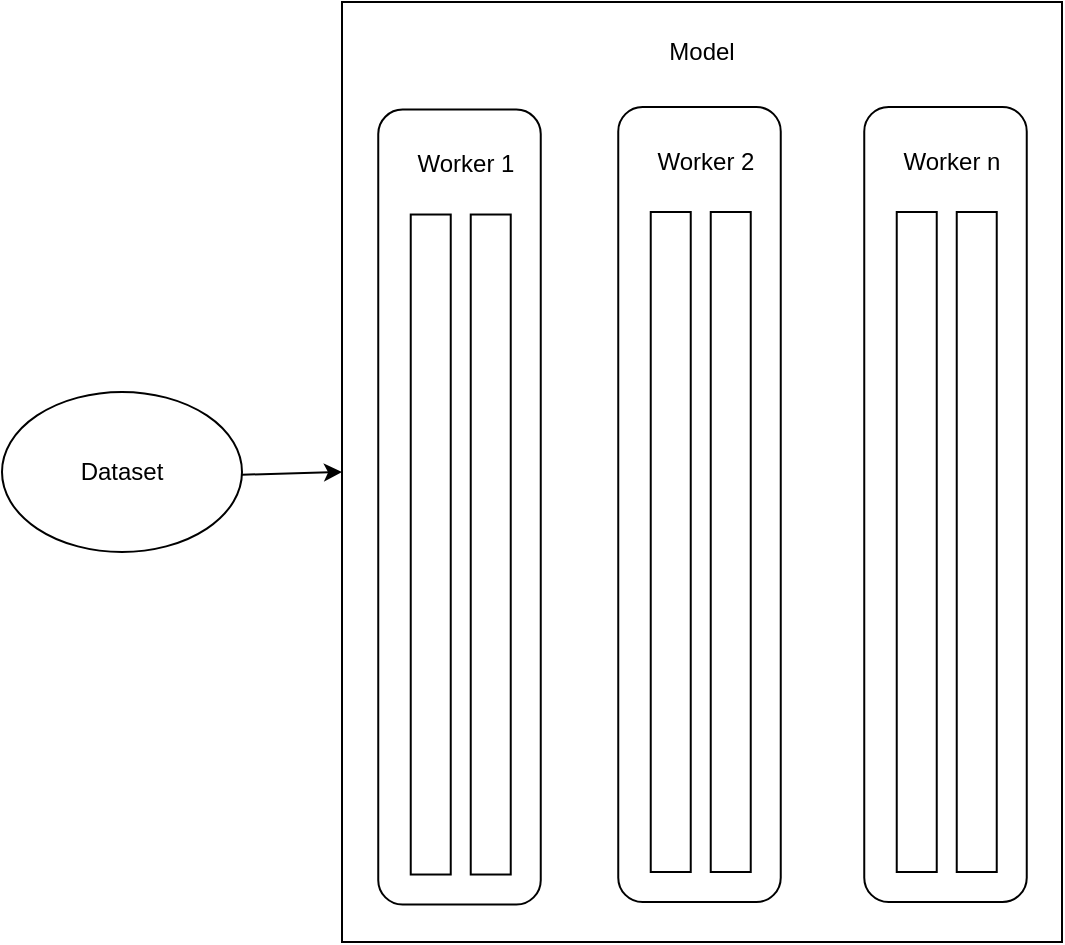 <mxfile version="20.6.0" type="github">
  <diagram id="ad0gDdSb9m9MwRT_piUX" name="Page-1">
    <mxGraphModel dx="2058" dy="1073" grid="1" gridSize="10" guides="1" tooltips="1" connect="1" arrows="1" fold="1" page="1" pageScale="1" pageWidth="850" pageHeight="1100" math="0" shadow="0">
      <root>
        <mxCell id="0" />
        <mxCell id="1" parent="0" />
        <mxCell id="Et4HCUxHD122gt2ohnPQ-23" value="" style="rounded=0;whiteSpace=wrap;html=1;" vertex="1" parent="1">
          <mxGeometry x="350" y="190" width="360" height="470" as="geometry" />
        </mxCell>
        <mxCell id="Et4HCUxHD122gt2ohnPQ-30" value="Model" style="text;html=1;strokeColor=none;fillColor=none;align=center;verticalAlign=middle;whiteSpace=wrap;rounded=0;" vertex="1" parent="1">
          <mxGeometry x="435" y="200" width="190" height="30" as="geometry" />
        </mxCell>
        <mxCell id="Et4HCUxHD122gt2ohnPQ-39" value="" style="endArrow=classic;html=1;rounded=0;entryX=0;entryY=0.5;entryDx=0;entryDy=0;startArrow=none;" edge="1" parent="1" source="Et4HCUxHD122gt2ohnPQ-41" target="Et4HCUxHD122gt2ohnPQ-23">
          <mxGeometry width="50" height="50" relative="1" as="geometry">
            <mxPoint x="130" y="440" as="sourcePoint" />
            <mxPoint x="250" y="440" as="targetPoint" />
          </mxGeometry>
        </mxCell>
        <mxCell id="Et4HCUxHD122gt2ohnPQ-41" value="Dataset" style="ellipse;whiteSpace=wrap;html=1;" vertex="1" parent="1">
          <mxGeometry x="180" y="385" width="120" height="80" as="geometry" />
        </mxCell>
        <mxCell id="Et4HCUxHD122gt2ohnPQ-50" value="" style="rounded=1;whiteSpace=wrap;html=1;rotation=90;" vertex="1" parent="1">
          <mxGeometry x="453" y="400.63" width="397.5" height="81.25" as="geometry" />
        </mxCell>
        <mxCell id="Et4HCUxHD122gt2ohnPQ-51" value="" style="rounded=0;whiteSpace=wrap;html=1;" vertex="1" parent="1">
          <mxGeometry x="627.37" y="295" width="20" height="330" as="geometry" />
        </mxCell>
        <mxCell id="Et4HCUxHD122gt2ohnPQ-52" value="" style="rounded=0;whiteSpace=wrap;html=1;" vertex="1" parent="1">
          <mxGeometry x="657.37" y="295" width="20" height="330" as="geometry" />
        </mxCell>
        <mxCell id="Et4HCUxHD122gt2ohnPQ-53" value="Worker n" style="text;html=1;strokeColor=none;fillColor=none;align=center;verticalAlign=middle;whiteSpace=wrap;rounded=0;rotation=0;" vertex="1" parent="1">
          <mxGeometry x="624.87" y="255" width="60" height="30" as="geometry" />
        </mxCell>
        <mxCell id="Et4HCUxHD122gt2ohnPQ-58" value="" style="rounded=1;whiteSpace=wrap;html=1;rotation=90;" vertex="1" parent="1">
          <mxGeometry x="210" y="401.89" width="397.5" height="81.25" as="geometry" />
        </mxCell>
        <mxCell id="Et4HCUxHD122gt2ohnPQ-59" value="" style="rounded=0;whiteSpace=wrap;html=1;" vertex="1" parent="1">
          <mxGeometry x="384.37" y="296.26" width="20" height="330" as="geometry" />
        </mxCell>
        <mxCell id="Et4HCUxHD122gt2ohnPQ-60" value="" style="rounded=0;whiteSpace=wrap;html=1;" vertex="1" parent="1">
          <mxGeometry x="414.37" y="296.26" width="20" height="330" as="geometry" />
        </mxCell>
        <mxCell id="Et4HCUxHD122gt2ohnPQ-61" value="Worker 1" style="text;html=1;strokeColor=none;fillColor=none;align=center;verticalAlign=middle;whiteSpace=wrap;rounded=0;rotation=0;" vertex="1" parent="1">
          <mxGeometry x="381.87" y="256.26" width="60" height="30" as="geometry" />
        </mxCell>
        <mxCell id="Et4HCUxHD122gt2ohnPQ-63" value="" style="rounded=1;whiteSpace=wrap;html=1;rotation=90;" vertex="1" parent="1">
          <mxGeometry x="330" y="400.63" width="397.5" height="81.25" as="geometry" />
        </mxCell>
        <mxCell id="Et4HCUxHD122gt2ohnPQ-64" value="" style="rounded=0;whiteSpace=wrap;html=1;" vertex="1" parent="1">
          <mxGeometry x="504.37" y="295" width="20" height="330" as="geometry" />
        </mxCell>
        <mxCell id="Et4HCUxHD122gt2ohnPQ-65" value="" style="rounded=0;whiteSpace=wrap;html=1;" vertex="1" parent="1">
          <mxGeometry x="534.37" y="295" width="20" height="330" as="geometry" />
        </mxCell>
        <mxCell id="Et4HCUxHD122gt2ohnPQ-66" value="Worker 2" style="text;html=1;strokeColor=none;fillColor=none;align=center;verticalAlign=middle;whiteSpace=wrap;rounded=0;rotation=0;" vertex="1" parent="1">
          <mxGeometry x="501.87" y="255" width="60" height="30" as="geometry" />
        </mxCell>
        <mxCell id="Et4HCUxHD122gt2ohnPQ-67" value="" style="shape=image;html=1;verticalAlign=top;verticalLabelPosition=bottom;labelBackgroundColor=#ffffff;imageAspect=0;aspect=fixed;image=https://cdn4.iconfinder.com/data/icons/essential-app-1/16/dot-more-menu-hide-128.png" vertex="1" parent="1">
          <mxGeometry x="580" y="429.26" width="26.51" height="26.51" as="geometry" />
        </mxCell>
      </root>
    </mxGraphModel>
  </diagram>
</mxfile>
